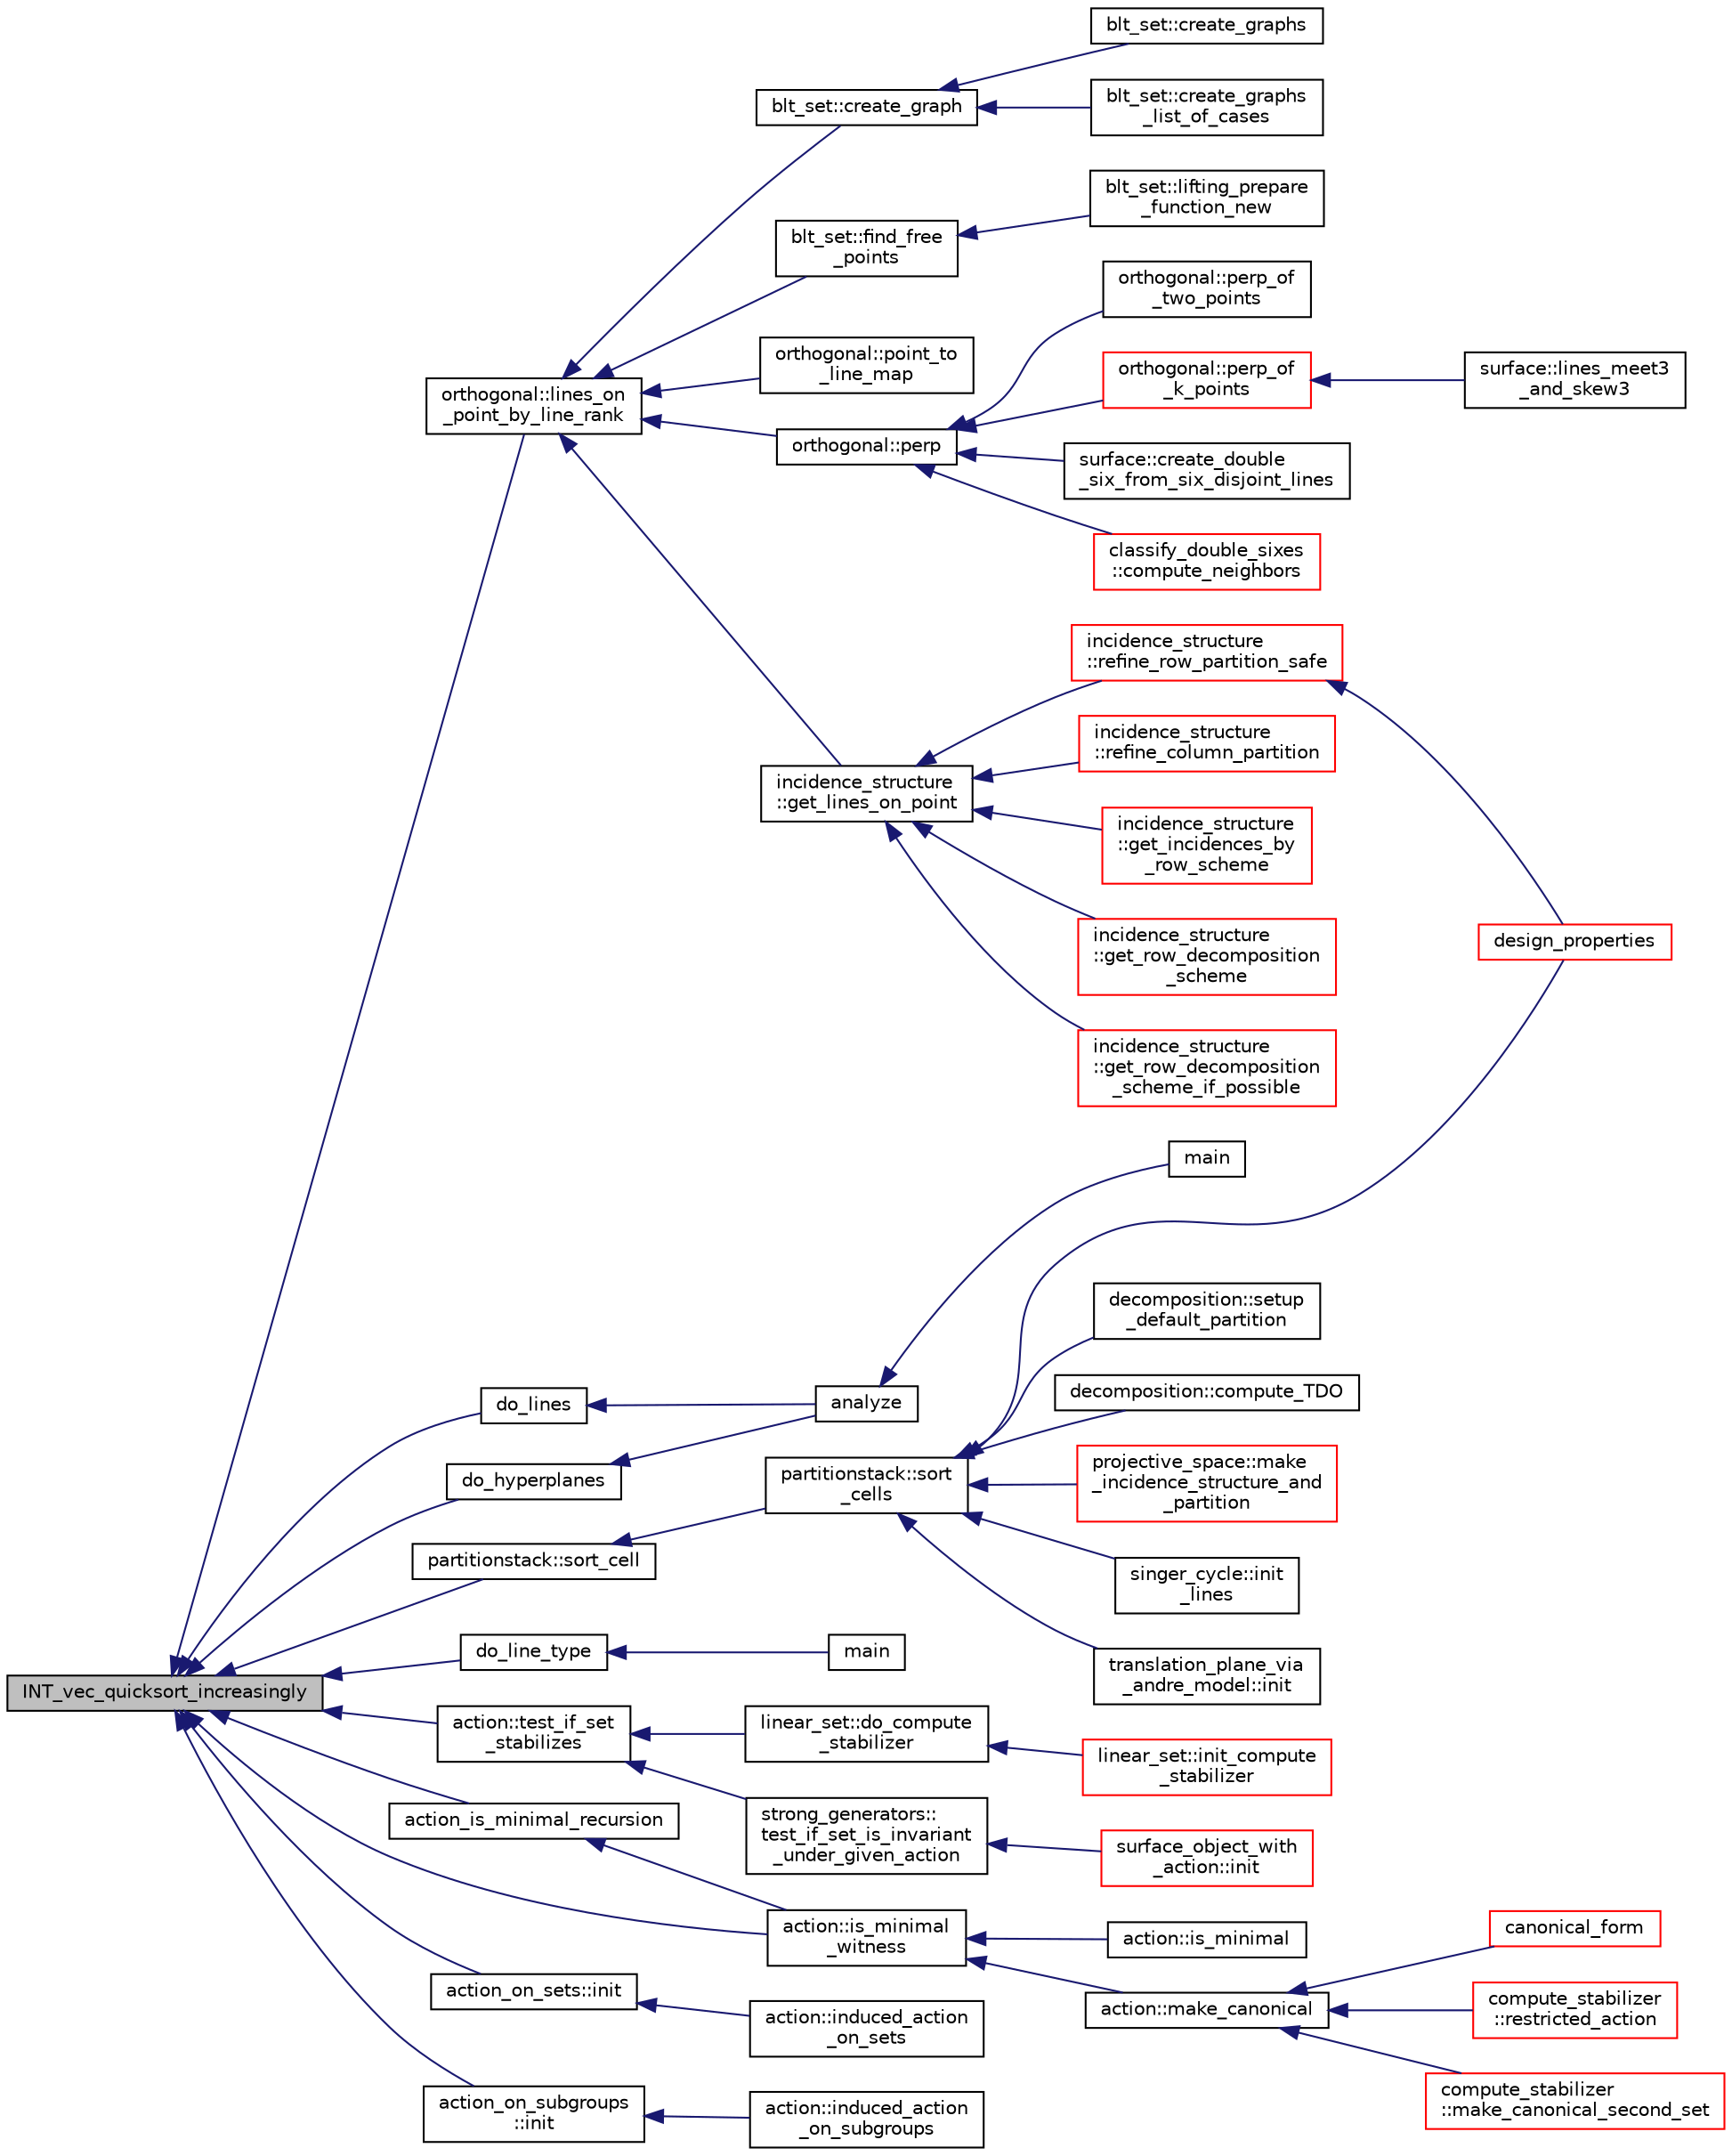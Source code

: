digraph "INT_vec_quicksort_increasingly"
{
  edge [fontname="Helvetica",fontsize="10",labelfontname="Helvetica",labelfontsize="10"];
  node [fontname="Helvetica",fontsize="10",shape=record];
  rankdir="LR";
  Node6188 [label="INT_vec_quicksort_increasingly",height=0.2,width=0.4,color="black", fillcolor="grey75", style="filled", fontcolor="black"];
  Node6188 -> Node6189 [dir="back",color="midnightblue",fontsize="10",style="solid",fontname="Helvetica"];
  Node6189 [label="orthogonal::lines_on\l_point_by_line_rank",height=0.2,width=0.4,color="black", fillcolor="white", style="filled",URL="$d7/daa/classorthogonal.html#adc21874b6da3cd3585c704994fb538aa"];
  Node6189 -> Node6190 [dir="back",color="midnightblue",fontsize="10",style="solid",fontname="Helvetica"];
  Node6190 [label="blt_set::create_graph",height=0.2,width=0.4,color="black", fillcolor="white", style="filled",URL="$d1/d3d/classblt__set.html#ae92249ece99ffbc92e93e49cd5d5dccf"];
  Node6190 -> Node6191 [dir="back",color="midnightblue",fontsize="10",style="solid",fontname="Helvetica"];
  Node6191 [label="blt_set::create_graphs",height=0.2,width=0.4,color="black", fillcolor="white", style="filled",URL="$d1/d3d/classblt__set.html#a3f1d4a8ed15875c47b327949f26a4533"];
  Node6190 -> Node6192 [dir="back",color="midnightblue",fontsize="10",style="solid",fontname="Helvetica"];
  Node6192 [label="blt_set::create_graphs\l_list_of_cases",height=0.2,width=0.4,color="black", fillcolor="white", style="filled",URL="$d1/d3d/classblt__set.html#a91ad531d4154bd887182dbd6121476f3"];
  Node6189 -> Node6193 [dir="back",color="midnightblue",fontsize="10",style="solid",fontname="Helvetica"];
  Node6193 [label="blt_set::find_free\l_points",height=0.2,width=0.4,color="black", fillcolor="white", style="filled",URL="$d1/d3d/classblt__set.html#a71f82dd3dc4a901ea2a0949d2f1af302"];
  Node6193 -> Node6194 [dir="back",color="midnightblue",fontsize="10",style="solid",fontname="Helvetica"];
  Node6194 [label="blt_set::lifting_prepare\l_function_new",height=0.2,width=0.4,color="black", fillcolor="white", style="filled",URL="$d1/d3d/classblt__set.html#a1314b7c0a3b78ba54c0f61a397d8afce"];
  Node6189 -> Node6195 [dir="back",color="midnightblue",fontsize="10",style="solid",fontname="Helvetica"];
  Node6195 [label="orthogonal::point_to\l_line_map",height=0.2,width=0.4,color="black", fillcolor="white", style="filled",URL="$d7/daa/classorthogonal.html#a1eae48671390d1c251303be93b45f9e4"];
  Node6189 -> Node6196 [dir="back",color="midnightblue",fontsize="10",style="solid",fontname="Helvetica"];
  Node6196 [label="orthogonal::perp",height=0.2,width=0.4,color="black", fillcolor="white", style="filled",URL="$d7/daa/classorthogonal.html#ae80e0fa8d1e8caddb9afbb466e3d3189"];
  Node6196 -> Node6197 [dir="back",color="midnightblue",fontsize="10",style="solid",fontname="Helvetica"];
  Node6197 [label="orthogonal::perp_of\l_two_points",height=0.2,width=0.4,color="black", fillcolor="white", style="filled",URL="$d7/daa/classorthogonal.html#a6a05fef2e61ed508bff66d6728c58ec0"];
  Node6196 -> Node6198 [dir="back",color="midnightblue",fontsize="10",style="solid",fontname="Helvetica"];
  Node6198 [label="orthogonal::perp_of\l_k_points",height=0.2,width=0.4,color="red", fillcolor="white", style="filled",URL="$d7/daa/classorthogonal.html#a6a92a4680dc76bb289141fc5c765f5fb"];
  Node6198 -> Node6199 [dir="back",color="midnightblue",fontsize="10",style="solid",fontname="Helvetica"];
  Node6199 [label="surface::lines_meet3\l_and_skew3",height=0.2,width=0.4,color="black", fillcolor="white", style="filled",URL="$d5/d88/classsurface.html#af87ed9d20b980a89342f20c206ae5790"];
  Node6196 -> Node6225 [dir="back",color="midnightblue",fontsize="10",style="solid",fontname="Helvetica"];
  Node6225 [label="surface::create_double\l_six_from_six_disjoint_lines",height=0.2,width=0.4,color="black", fillcolor="white", style="filled",URL="$d5/d88/classsurface.html#a4c44f0a33d709edee71537547880dd87"];
  Node6196 -> Node6226 [dir="back",color="midnightblue",fontsize="10",style="solid",fontname="Helvetica"];
  Node6226 [label="classify_double_sixes\l::compute_neighbors",height=0.2,width=0.4,color="red", fillcolor="white", style="filled",URL="$dd/d23/classclassify__double__sixes.html#a675e241052c36c58063ddcfc06d209b2"];
  Node6189 -> Node6227 [dir="back",color="midnightblue",fontsize="10",style="solid",fontname="Helvetica"];
  Node6227 [label="incidence_structure\l::get_lines_on_point",height=0.2,width=0.4,color="black", fillcolor="white", style="filled",URL="$da/d8a/classincidence__structure.html#a09148fd9478525b4a65c8e44833d1861"];
  Node6227 -> Node6228 [dir="back",color="midnightblue",fontsize="10",style="solid",fontname="Helvetica"];
  Node6228 [label="incidence_structure\l::refine_row_partition_safe",height=0.2,width=0.4,color="red", fillcolor="white", style="filled",URL="$da/d8a/classincidence__structure.html#ae84b2dc0f1a0cd1f9acfadcae21e3745"];
  Node6228 -> Node6229 [dir="back",color="midnightblue",fontsize="10",style="solid",fontname="Helvetica"];
  Node6229 [label="design_properties",height=0.2,width=0.4,color="red", fillcolor="white", style="filled",URL="$d9/dc2/apps_2combinatorics_2design_8_c.html#a7d7aac893d68b4a25d1ab91b57ae2af1"];
  Node6227 -> Node6250 [dir="back",color="midnightblue",fontsize="10",style="solid",fontname="Helvetica"];
  Node6250 [label="incidence_structure\l::refine_column_partition",height=0.2,width=0.4,color="red", fillcolor="white", style="filled",URL="$da/d8a/classincidence__structure.html#ac262f307c1531d67496129dc7890cda4"];
  Node6227 -> Node6255 [dir="back",color="midnightblue",fontsize="10",style="solid",fontname="Helvetica"];
  Node6255 [label="incidence_structure\l::get_incidences_by\l_row_scheme",height=0.2,width=0.4,color="red", fillcolor="white", style="filled",URL="$da/d8a/classincidence__structure.html#addab249e03244133841bd793389c792c"];
  Node6227 -> Node6259 [dir="back",color="midnightblue",fontsize="10",style="solid",fontname="Helvetica"];
  Node6259 [label="incidence_structure\l::get_row_decomposition\l_scheme",height=0.2,width=0.4,color="red", fillcolor="white", style="filled",URL="$da/d8a/classincidence__structure.html#aa0ad04253ba8e75bb15900ee8b01c9aa"];
  Node6227 -> Node6270 [dir="back",color="midnightblue",fontsize="10",style="solid",fontname="Helvetica"];
  Node6270 [label="incidence_structure\l::get_row_decomposition\l_scheme_if_possible",height=0.2,width=0.4,color="red", fillcolor="white", style="filled",URL="$da/d8a/classincidence__structure.html#ac93d2a6419b0fca3f25f101c5f08caf5"];
  Node6188 -> Node6272 [dir="back",color="midnightblue",fontsize="10",style="solid",fontname="Helvetica"];
  Node6272 [label="do_lines",height=0.2,width=0.4,color="black", fillcolor="white", style="filled",URL="$da/d90/analyze_8_c.html#a8a0ad1642efe3759982b81e0fa63f035"];
  Node6272 -> Node6273 [dir="back",color="midnightblue",fontsize="10",style="solid",fontname="Helvetica"];
  Node6273 [label="analyze",height=0.2,width=0.4,color="black", fillcolor="white", style="filled",URL="$da/d90/analyze_8_c.html#aa0c05ca3fc5b1b83451c5a4928234f5e"];
  Node6273 -> Node6274 [dir="back",color="midnightblue",fontsize="10",style="solid",fontname="Helvetica"];
  Node6274 [label="main",height=0.2,width=0.4,color="black", fillcolor="white", style="filled",URL="$da/d90/analyze_8_c.html#a3c04138a5bfe5d72780bb7e82a18e627"];
  Node6188 -> Node6275 [dir="back",color="midnightblue",fontsize="10",style="solid",fontname="Helvetica"];
  Node6275 [label="do_hyperplanes",height=0.2,width=0.4,color="black", fillcolor="white", style="filled",URL="$da/d90/analyze_8_c.html#a1b317d157223e79e4363fcaee69de3dc"];
  Node6275 -> Node6273 [dir="back",color="midnightblue",fontsize="10",style="solid",fontname="Helvetica"];
  Node6188 -> Node6276 [dir="back",color="midnightblue",fontsize="10",style="solid",fontname="Helvetica"];
  Node6276 [label="partitionstack::sort_cell",height=0.2,width=0.4,color="black", fillcolor="white", style="filled",URL="$d3/d87/classpartitionstack.html#abb4d78049a6424e54e65a25c7d57dca2"];
  Node6276 -> Node6277 [dir="back",color="midnightblue",fontsize="10",style="solid",fontname="Helvetica"];
  Node6277 [label="partitionstack::sort\l_cells",height=0.2,width=0.4,color="black", fillcolor="white", style="filled",URL="$d3/d87/classpartitionstack.html#a6e2783ab6d6b06f37ac21ce529e219b6"];
  Node6277 -> Node6229 [dir="back",color="midnightblue",fontsize="10",style="solid",fontname="Helvetica"];
  Node6277 -> Node6278 [dir="back",color="midnightblue",fontsize="10",style="solid",fontname="Helvetica"];
  Node6278 [label="decomposition::setup\l_default_partition",height=0.2,width=0.4,color="black", fillcolor="white", style="filled",URL="$d3/d2b/classdecomposition.html#a8589476ff85bb44acc19de00ffdf1b7f"];
  Node6277 -> Node6246 [dir="back",color="midnightblue",fontsize="10",style="solid",fontname="Helvetica"];
  Node6246 [label="decomposition::compute_TDO",height=0.2,width=0.4,color="black", fillcolor="white", style="filled",URL="$d3/d2b/classdecomposition.html#acde2ae0342c89d2ba817ecdc98813cbe"];
  Node6277 -> Node6279 [dir="back",color="midnightblue",fontsize="10",style="solid",fontname="Helvetica"];
  Node6279 [label="projective_space::make\l_incidence_structure_and\l_partition",height=0.2,width=0.4,color="red", fillcolor="white", style="filled",URL="$d2/d17/classprojective__space.html#a40b8d8590d6612a33a930e9c75b45774"];
  Node6277 -> Node6249 [dir="back",color="midnightblue",fontsize="10",style="solid",fontname="Helvetica"];
  Node6249 [label="singer_cycle::init\l_lines",height=0.2,width=0.4,color="black", fillcolor="white", style="filled",URL="$d8/d13/classsinger__cycle.html#a817cbf613596d5db2cf5e926db8fa328"];
  Node6277 -> Node6265 [dir="back",color="midnightblue",fontsize="10",style="solid",fontname="Helvetica"];
  Node6265 [label="translation_plane_via\l_andre_model::init",height=0.2,width=0.4,color="black", fillcolor="white", style="filled",URL="$d1/dcc/classtranslation__plane__via__andre__model.html#adb424599de168ade331979a9218ee07b"];
  Node6188 -> Node6280 [dir="back",color="midnightblue",fontsize="10",style="solid",fontname="Helvetica"];
  Node6280 [label="do_line_type",height=0.2,width=0.4,color="black", fillcolor="white", style="filled",URL="$d4/d67/geometry_8h.html#a56d3becea533e33d94f5f83cf2f77d56"];
  Node6280 -> Node6281 [dir="back",color="midnightblue",fontsize="10",style="solid",fontname="Helvetica"];
  Node6281 [label="main",height=0.2,width=0.4,color="black", fillcolor="white", style="filled",URL="$d0/d2f/process_8_c.html#a3c04138a5bfe5d72780bb7e82a18e627"];
  Node6188 -> Node6282 [dir="back",color="midnightblue",fontsize="10",style="solid",fontname="Helvetica"];
  Node6282 [label="action::test_if_set\l_stabilizes",height=0.2,width=0.4,color="black", fillcolor="white", style="filled",URL="$d2/d86/classaction.html#a5e3d067faffbeb9cc9883afed3ab7b5f"];
  Node6282 -> Node6283 [dir="back",color="midnightblue",fontsize="10",style="solid",fontname="Helvetica"];
  Node6283 [label="linear_set::do_compute\l_stabilizer",height=0.2,width=0.4,color="black", fillcolor="white", style="filled",URL="$dd/d86/classlinear__set.html#ae8f58ded28fb5370f4459cca42b7463b"];
  Node6283 -> Node6284 [dir="back",color="midnightblue",fontsize="10",style="solid",fontname="Helvetica"];
  Node6284 [label="linear_set::init_compute\l_stabilizer",height=0.2,width=0.4,color="red", fillcolor="white", style="filled",URL="$dd/d86/classlinear__set.html#a0cc3eaec1896fdc977b62e94623b055b"];
  Node6282 -> Node6286 [dir="back",color="midnightblue",fontsize="10",style="solid",fontname="Helvetica"];
  Node6286 [label="strong_generators::\ltest_if_set_is_invariant\l_under_given_action",height=0.2,width=0.4,color="black", fillcolor="white", style="filled",URL="$dc/d09/classstrong__generators.html#ac38d27cd666ff5e47ccedd819de73209"];
  Node6286 -> Node6222 [dir="back",color="midnightblue",fontsize="10",style="solid",fontname="Helvetica"];
  Node6222 [label="surface_object_with\l_action::init",height=0.2,width=0.4,color="red", fillcolor="white", style="filled",URL="$db/d28/classsurface__object__with__action.html#a65085da19618def3909b0f4bc27cba8a"];
  Node6188 -> Node6287 [dir="back",color="midnightblue",fontsize="10",style="solid",fontname="Helvetica"];
  Node6287 [label="action_is_minimal_recursion",height=0.2,width=0.4,color="black", fillcolor="white", style="filled",URL="$d8/d9e/backtrack_8_c.html#a424c8d4e6a3d42ba176e2deec17dda30"];
  Node6287 -> Node6288 [dir="back",color="midnightblue",fontsize="10",style="solid",fontname="Helvetica"];
  Node6288 [label="action::is_minimal\l_witness",height=0.2,width=0.4,color="black", fillcolor="white", style="filled",URL="$d2/d86/classaction.html#aabf5ea4227f124eac2badc5d5225e220"];
  Node6288 -> Node6289 [dir="back",color="midnightblue",fontsize="10",style="solid",fontname="Helvetica"];
  Node6289 [label="action::is_minimal",height=0.2,width=0.4,color="black", fillcolor="white", style="filled",URL="$d2/d86/classaction.html#a1905e4012d6352a0337f6ee25ef3a875"];
  Node6288 -> Node6290 [dir="back",color="midnightblue",fontsize="10",style="solid",fontname="Helvetica"];
  Node6290 [label="action::make_canonical",height=0.2,width=0.4,color="black", fillcolor="white", style="filled",URL="$d2/d86/classaction.html#ae20ff0b8d092d2eddf9b661fb8821fd2"];
  Node6290 -> Node6291 [dir="back",color="midnightblue",fontsize="10",style="solid",fontname="Helvetica"];
  Node6291 [label="canonical_form",height=0.2,width=0.4,color="red", fillcolor="white", style="filled",URL="$d0/de6/projective__space__main_8_c.html#a5f0f6b71cd402c5b41240c420e533e60"];
  Node6290 -> Node6295 [dir="back",color="midnightblue",fontsize="10",style="solid",fontname="Helvetica"];
  Node6295 [label="compute_stabilizer\l::restricted_action",height=0.2,width=0.4,color="red", fillcolor="white", style="filled",URL="$d8/d30/classcompute__stabilizer.html#a895df470da0ac14f812c3c4b6f2280b9"];
  Node6290 -> Node6303 [dir="back",color="midnightblue",fontsize="10",style="solid",fontname="Helvetica"];
  Node6303 [label="compute_stabilizer\l::make_canonical_second_set",height=0.2,width=0.4,color="red", fillcolor="white", style="filled",URL="$d8/d30/classcompute__stabilizer.html#aa33f9b1e4823afd5196eec36d3082084"];
  Node6188 -> Node6288 [dir="back",color="midnightblue",fontsize="10",style="solid",fontname="Helvetica"];
  Node6188 -> Node6306 [dir="back",color="midnightblue",fontsize="10",style="solid",fontname="Helvetica"];
  Node6306 [label="action_on_sets::init",height=0.2,width=0.4,color="black", fillcolor="white", style="filled",URL="$da/d37/classaction__on__sets.html#a1075f47e9a27352a596cff7f5f599f2f"];
  Node6306 -> Node6307 [dir="back",color="midnightblue",fontsize="10",style="solid",fontname="Helvetica"];
  Node6307 [label="action::induced_action\l_on_sets",height=0.2,width=0.4,color="black", fillcolor="white", style="filled",URL="$d2/d86/classaction.html#a09639acee6b88644c103b17050cc32f1"];
  Node6188 -> Node6308 [dir="back",color="midnightblue",fontsize="10",style="solid",fontname="Helvetica"];
  Node6308 [label="action_on_subgroups\l::init",height=0.2,width=0.4,color="black", fillcolor="white", style="filled",URL="$d6/da4/classaction__on__subgroups.html#af974b4d4a7b840fe84009db7de78f261"];
  Node6308 -> Node6309 [dir="back",color="midnightblue",fontsize="10",style="solid",fontname="Helvetica"];
  Node6309 [label="action::induced_action\l_on_subgroups",height=0.2,width=0.4,color="black", fillcolor="white", style="filled",URL="$d2/d86/classaction.html#ad0de7ea45a2a73c1b8e0f52ee3ce4610"];
}
